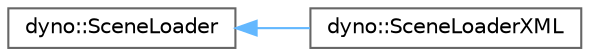digraph "Graphical Class Hierarchy"
{
 // LATEX_PDF_SIZE
  bgcolor="transparent";
  edge [fontname=Helvetica,fontsize=10,labelfontname=Helvetica,labelfontsize=10];
  node [fontname=Helvetica,fontsize=10,shape=box,height=0.2,width=0.4];
  rankdir="LR";
  Node0 [id="Node000000",label="dyno::SceneLoader",height=0.2,width=0.4,color="grey40", fillcolor="white", style="filled",URL="$classdyno_1_1_scene_loader.html",tooltip=" "];
  Node0 -> Node1 [id="edge394_Node000000_Node000001",dir="back",color="steelblue1",style="solid",tooltip=" "];
  Node1 [id="Node000001",label="dyno::SceneLoaderXML",height=0.2,width=0.4,color="grey40", fillcolor="white", style="filled",URL="$classdyno_1_1_scene_loader_x_m_l.html",tooltip=" "];
}
